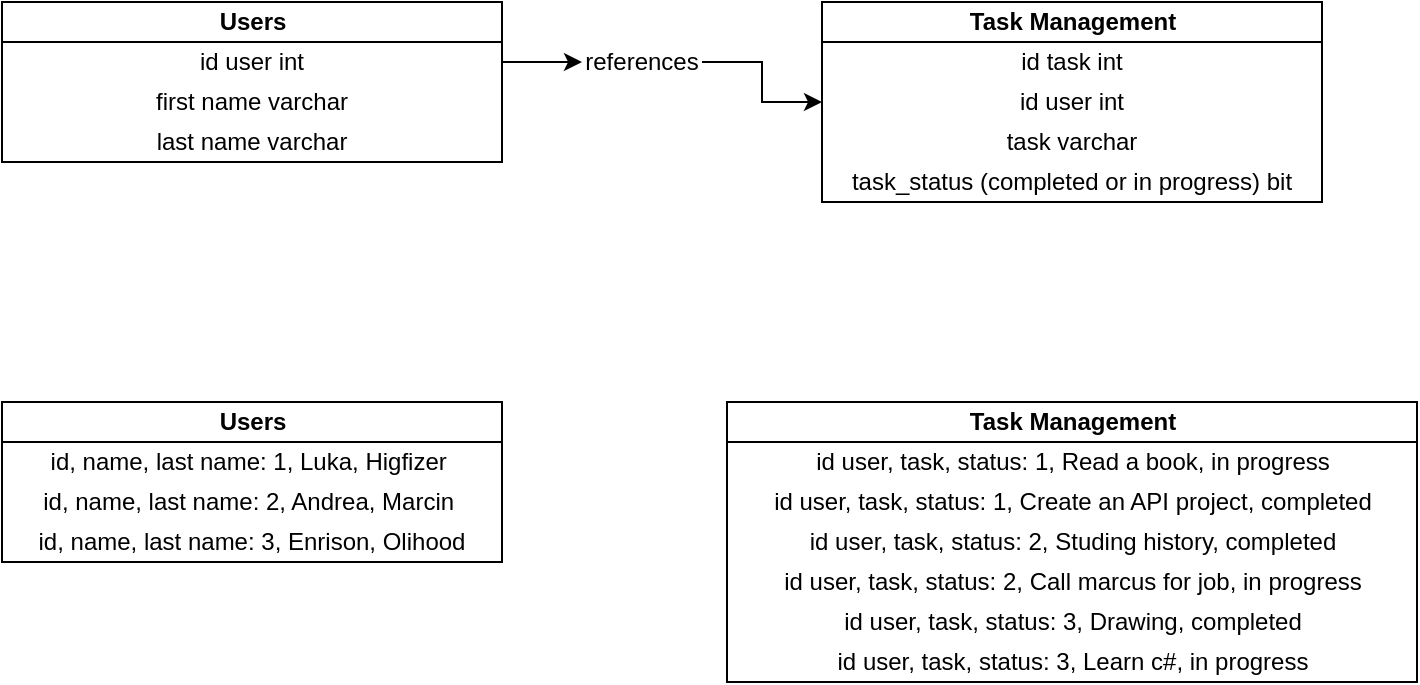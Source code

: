 <mxfile version="26.0.9">
  <diagram name="Pagina-1" id="EFLu1AQBwMiZAzIOQset">
    <mxGraphModel dx="1434" dy="836" grid="1" gridSize="10" guides="1" tooltips="1" connect="1" arrows="1" fold="1" page="1" pageScale="1" pageWidth="827" pageHeight="1169" math="0" shadow="0">
      <root>
        <mxCell id="0" />
        <mxCell id="1" parent="0" />
        <mxCell id="ofJ6U8pSTINHV9A1GesG-6" value="Task Management" style="swimlane;childLayout=stackLayout;resizeParent=1;resizeParentMax=0;horizontal=1;startSize=20;horizontalStack=0;html=1;fillColor=#FFFFFF;swimlaneFillColor=default;" parent="1" vertex="1">
          <mxGeometry x="510" y="280" width="250" height="100" as="geometry" />
        </mxCell>
        <mxCell id="ofJ6U8pSTINHV9A1GesG-12" value="id task int" style="text;html=1;align=center;verticalAlign=middle;whiteSpace=wrap;rounded=0;" parent="ofJ6U8pSTINHV9A1GesG-6" vertex="1">
          <mxGeometry y="20" width="250" height="20" as="geometry" />
        </mxCell>
        <mxCell id="ofJ6U8pSTINHV9A1GesG-13" value="id user int" style="text;html=1;align=center;verticalAlign=middle;whiteSpace=wrap;rounded=0;" parent="ofJ6U8pSTINHV9A1GesG-6" vertex="1">
          <mxGeometry y="40" width="250" height="20" as="geometry" />
        </mxCell>
        <mxCell id="ofJ6U8pSTINHV9A1GesG-15" value="task varchar" style="text;html=1;align=center;verticalAlign=middle;whiteSpace=wrap;rounded=0;" parent="ofJ6U8pSTINHV9A1GesG-6" vertex="1">
          <mxGeometry y="60" width="250" height="20" as="geometry" />
        </mxCell>
        <mxCell id="ofJ6U8pSTINHV9A1GesG-16" value="task_status (completed or in progress) bit" style="text;html=1;align=center;verticalAlign=middle;whiteSpace=wrap;rounded=0;" parent="ofJ6U8pSTINHV9A1GesG-6" vertex="1">
          <mxGeometry y="80" width="250" height="20" as="geometry" />
        </mxCell>
        <mxCell id="ofJ6U8pSTINHV9A1GesG-10" value="Users" style="swimlane;childLayout=stackLayout;resizeParent=1;resizeParentMax=0;horizontal=1;startSize=20;horizontalStack=0;html=1;fillColor=#FFFFFF;swimlaneFillColor=default;" parent="1" vertex="1">
          <mxGeometry x="100" y="280" width="250" height="80" as="geometry" />
        </mxCell>
        <mxCell id="ofJ6U8pSTINHV9A1GesG-19" value="id user int" style="text;html=1;align=center;verticalAlign=middle;whiteSpace=wrap;rounded=0;" parent="ofJ6U8pSTINHV9A1GesG-10" vertex="1">
          <mxGeometry y="20" width="250" height="20" as="geometry" />
        </mxCell>
        <mxCell id="ofJ6U8pSTINHV9A1GesG-20" value="first name varchar" style="text;html=1;align=center;verticalAlign=middle;whiteSpace=wrap;rounded=0;" parent="ofJ6U8pSTINHV9A1GesG-10" vertex="1">
          <mxGeometry y="40" width="250" height="20" as="geometry" />
        </mxCell>
        <mxCell id="ofJ6U8pSTINHV9A1GesG-17" value="last name varchar" style="text;html=1;align=center;verticalAlign=middle;whiteSpace=wrap;rounded=0;" parent="ofJ6U8pSTINHV9A1GesG-10" vertex="1">
          <mxGeometry y="60" width="250" height="20" as="geometry" />
        </mxCell>
        <mxCell id="ofJ6U8pSTINHV9A1GesG-23" style="edgeStyle=orthogonalEdgeStyle;rounded=0;orthogonalLoop=1;jettySize=auto;html=1;entryX=0;entryY=0.5;entryDx=0;entryDy=0;" parent="1" source="ofJ6U8pSTINHV9A1GesG-24" target="ofJ6U8pSTINHV9A1GesG-13" edge="1">
          <mxGeometry relative="1" as="geometry" />
        </mxCell>
        <mxCell id="ofJ6U8pSTINHV9A1GesG-25" value="" style="edgeStyle=orthogonalEdgeStyle;rounded=0;orthogonalLoop=1;jettySize=auto;html=1;" parent="1" source="ofJ6U8pSTINHV9A1GesG-19" target="ofJ6U8pSTINHV9A1GesG-24" edge="1">
          <mxGeometry relative="1" as="geometry">
            <mxPoint x="350" y="290" as="sourcePoint" />
            <mxPoint x="510" y="290" as="targetPoint" />
            <Array as="points">
              <mxPoint x="414" y="310" />
            </Array>
          </mxGeometry>
        </mxCell>
        <mxCell id="ofJ6U8pSTINHV9A1GesG-24" value="references" style="text;html=1;align=center;verticalAlign=middle;whiteSpace=wrap;rounded=0;" parent="1" vertex="1">
          <mxGeometry x="390" y="295" width="60" height="30" as="geometry" />
        </mxCell>
        <mxCell id="MsS7dAGRnLY-AjQJAYbn-2" value="Users" style="swimlane;childLayout=stackLayout;resizeParent=1;resizeParentMax=0;horizontal=1;startSize=20;horizontalStack=0;html=1;fillColor=#FFFFFF;swimlaneFillColor=default;" vertex="1" parent="1">
          <mxGeometry x="100" y="480" width="250" height="80" as="geometry" />
        </mxCell>
        <mxCell id="MsS7dAGRnLY-AjQJAYbn-4" value="id, name, last name: 1, Luka,&amp;nbsp;Higfizer&amp;nbsp;" style="text;html=1;align=center;verticalAlign=middle;whiteSpace=wrap;rounded=0;" vertex="1" parent="MsS7dAGRnLY-AjQJAYbn-2">
          <mxGeometry y="20" width="250" height="20" as="geometry" />
        </mxCell>
        <mxCell id="MsS7dAGRnLY-AjQJAYbn-7" value="id, name, last name: 2, Andrea, Marcin&lt;span style=&quot;background-color: transparent; color: light-dark(rgb(0, 0, 0), rgb(255, 255, 255));&quot;&gt;&amp;nbsp;&lt;/span&gt;" style="text;html=1;align=center;verticalAlign=middle;whiteSpace=wrap;rounded=0;" vertex="1" parent="MsS7dAGRnLY-AjQJAYbn-2">
          <mxGeometry y="40" width="250" height="20" as="geometry" />
        </mxCell>
        <mxCell id="MsS7dAGRnLY-AjQJAYbn-8" value="id, name, last name: 3, Enrison,&amp;nbsp;Olihood" style="text;html=1;align=center;verticalAlign=middle;whiteSpace=wrap;rounded=0;" vertex="1" parent="MsS7dAGRnLY-AjQJAYbn-2">
          <mxGeometry y="60" width="250" height="20" as="geometry" />
        </mxCell>
        <mxCell id="MsS7dAGRnLY-AjQJAYbn-9" value="Task Management" style="swimlane;childLayout=stackLayout;resizeParent=1;resizeParentMax=0;horizontal=1;startSize=20;horizontalStack=0;html=1;fillColor=#FFFFFF;swimlaneFillColor=default;" vertex="1" parent="1">
          <mxGeometry x="462.5" y="480" width="345" height="140" as="geometry" />
        </mxCell>
        <mxCell id="MsS7dAGRnLY-AjQJAYbn-10" value="id user, task, status: 1, Read a book, in progress" style="text;html=1;align=center;verticalAlign=middle;whiteSpace=wrap;rounded=0;" vertex="1" parent="MsS7dAGRnLY-AjQJAYbn-9">
          <mxGeometry y="20" width="345" height="20" as="geometry" />
        </mxCell>
        <mxCell id="MsS7dAGRnLY-AjQJAYbn-14" value="id user, task, status: 1, Create an API project, completed" style="text;html=1;align=center;verticalAlign=middle;whiteSpace=wrap;rounded=0;" vertex="1" parent="MsS7dAGRnLY-AjQJAYbn-9">
          <mxGeometry y="40" width="345" height="20" as="geometry" />
        </mxCell>
        <mxCell id="MsS7dAGRnLY-AjQJAYbn-15" value="id user, task, status: 2, Studing history, completed" style="text;html=1;align=center;verticalAlign=middle;whiteSpace=wrap;rounded=0;" vertex="1" parent="MsS7dAGRnLY-AjQJAYbn-9">
          <mxGeometry y="60" width="345" height="20" as="geometry" />
        </mxCell>
        <mxCell id="MsS7dAGRnLY-AjQJAYbn-17" value="id user, task, status: 2, Call marcus for job, in progress" style="text;html=1;align=center;verticalAlign=middle;whiteSpace=wrap;rounded=0;" vertex="1" parent="MsS7dAGRnLY-AjQJAYbn-9">
          <mxGeometry y="80" width="345" height="20" as="geometry" />
        </mxCell>
        <mxCell id="MsS7dAGRnLY-AjQJAYbn-18" value="id user, task, status: 3, Drawing, completed" style="text;html=1;align=center;verticalAlign=middle;whiteSpace=wrap;rounded=0;" vertex="1" parent="MsS7dAGRnLY-AjQJAYbn-9">
          <mxGeometry y="100" width="345" height="20" as="geometry" />
        </mxCell>
        <mxCell id="MsS7dAGRnLY-AjQJAYbn-16" value="id user, task, status: 3, Learn c#, in progress" style="text;html=1;align=center;verticalAlign=middle;whiteSpace=wrap;rounded=0;" vertex="1" parent="MsS7dAGRnLY-AjQJAYbn-9">
          <mxGeometry y="120" width="345" height="20" as="geometry" />
        </mxCell>
      </root>
    </mxGraphModel>
  </diagram>
</mxfile>
